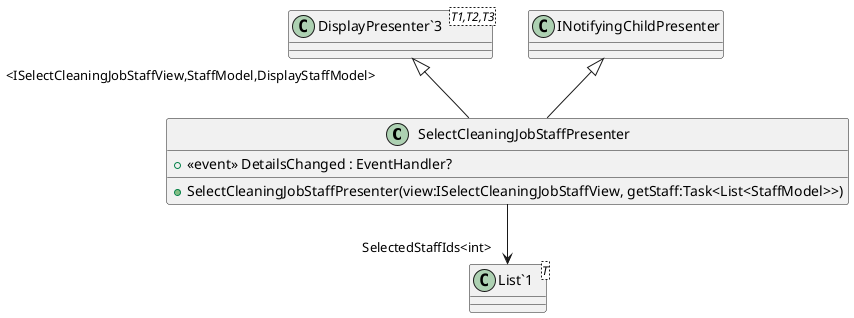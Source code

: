 @startuml
class SelectCleaningJobStaffPresenter {
    +  <<event>> DetailsChanged : EventHandler? 
    + SelectCleaningJobStaffPresenter(view:ISelectCleaningJobStaffView, getStaff:Task<List<StaffModel>>)
}
class "DisplayPresenter`3"<T1,T2,T3> {
}
class "List`1"<T> {
}
"DisplayPresenter`3" "<ISelectCleaningJobStaffView,StaffModel,DisplayStaffModel>" <|-- SelectCleaningJobStaffPresenter
INotifyingChildPresenter <|-- SelectCleaningJobStaffPresenter
SelectCleaningJobStaffPresenter --> "SelectedStaffIds<int>" "List`1"
@enduml

